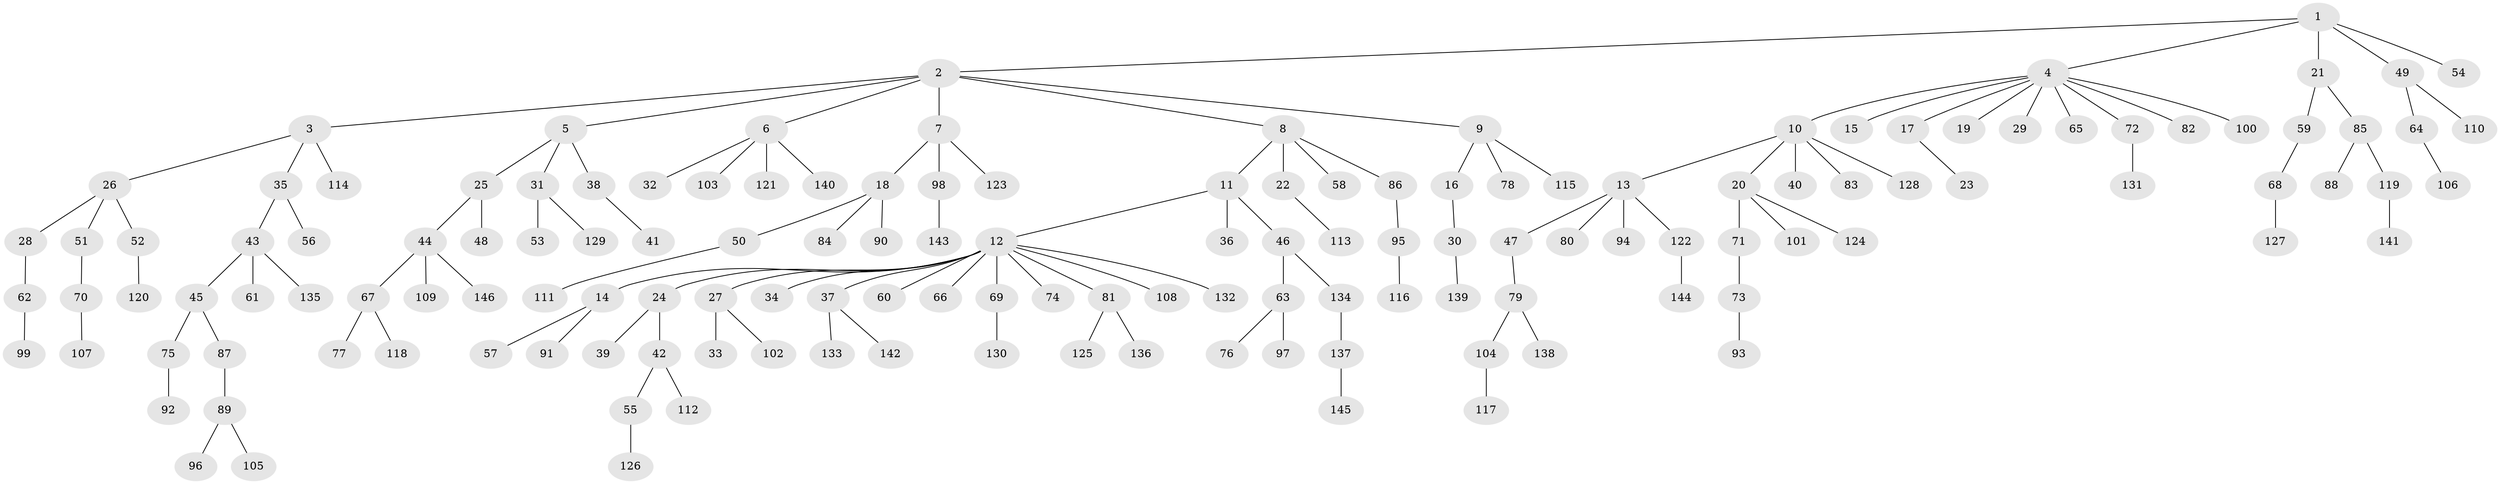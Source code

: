// coarse degree distribution, {9: 0.034482758620689655, 4: 0.034482758620689655, 2: 0.13793103448275862, 3: 0.017241379310344827, 16: 0.017241379310344827, 6: 0.017241379310344827, 1: 0.7241379310344828, 5: 0.017241379310344827}
// Generated by graph-tools (version 1.1) at 2025/19/03/04/25 18:19:21]
// undirected, 146 vertices, 145 edges
graph export_dot {
graph [start="1"]
  node [color=gray90,style=filled];
  1;
  2;
  3;
  4;
  5;
  6;
  7;
  8;
  9;
  10;
  11;
  12;
  13;
  14;
  15;
  16;
  17;
  18;
  19;
  20;
  21;
  22;
  23;
  24;
  25;
  26;
  27;
  28;
  29;
  30;
  31;
  32;
  33;
  34;
  35;
  36;
  37;
  38;
  39;
  40;
  41;
  42;
  43;
  44;
  45;
  46;
  47;
  48;
  49;
  50;
  51;
  52;
  53;
  54;
  55;
  56;
  57;
  58;
  59;
  60;
  61;
  62;
  63;
  64;
  65;
  66;
  67;
  68;
  69;
  70;
  71;
  72;
  73;
  74;
  75;
  76;
  77;
  78;
  79;
  80;
  81;
  82;
  83;
  84;
  85;
  86;
  87;
  88;
  89;
  90;
  91;
  92;
  93;
  94;
  95;
  96;
  97;
  98;
  99;
  100;
  101;
  102;
  103;
  104;
  105;
  106;
  107;
  108;
  109;
  110;
  111;
  112;
  113;
  114;
  115;
  116;
  117;
  118;
  119;
  120;
  121;
  122;
  123;
  124;
  125;
  126;
  127;
  128;
  129;
  130;
  131;
  132;
  133;
  134;
  135;
  136;
  137;
  138;
  139;
  140;
  141;
  142;
  143;
  144;
  145;
  146;
  1 -- 2;
  1 -- 4;
  1 -- 21;
  1 -- 49;
  1 -- 54;
  2 -- 3;
  2 -- 5;
  2 -- 6;
  2 -- 7;
  2 -- 8;
  2 -- 9;
  3 -- 26;
  3 -- 35;
  3 -- 114;
  4 -- 10;
  4 -- 15;
  4 -- 17;
  4 -- 19;
  4 -- 29;
  4 -- 65;
  4 -- 72;
  4 -- 82;
  4 -- 100;
  5 -- 25;
  5 -- 31;
  5 -- 38;
  6 -- 32;
  6 -- 103;
  6 -- 121;
  6 -- 140;
  7 -- 18;
  7 -- 98;
  7 -- 123;
  8 -- 11;
  8 -- 22;
  8 -- 58;
  8 -- 86;
  9 -- 16;
  9 -- 78;
  9 -- 115;
  10 -- 13;
  10 -- 20;
  10 -- 40;
  10 -- 83;
  10 -- 128;
  11 -- 12;
  11 -- 36;
  11 -- 46;
  12 -- 14;
  12 -- 24;
  12 -- 27;
  12 -- 34;
  12 -- 37;
  12 -- 60;
  12 -- 66;
  12 -- 69;
  12 -- 74;
  12 -- 81;
  12 -- 108;
  12 -- 132;
  13 -- 47;
  13 -- 80;
  13 -- 94;
  13 -- 122;
  14 -- 57;
  14 -- 91;
  16 -- 30;
  17 -- 23;
  18 -- 50;
  18 -- 84;
  18 -- 90;
  20 -- 71;
  20 -- 101;
  20 -- 124;
  21 -- 59;
  21 -- 85;
  22 -- 113;
  24 -- 39;
  24 -- 42;
  25 -- 44;
  25 -- 48;
  26 -- 28;
  26 -- 51;
  26 -- 52;
  27 -- 33;
  27 -- 102;
  28 -- 62;
  30 -- 139;
  31 -- 53;
  31 -- 129;
  35 -- 43;
  35 -- 56;
  37 -- 133;
  37 -- 142;
  38 -- 41;
  42 -- 55;
  42 -- 112;
  43 -- 45;
  43 -- 61;
  43 -- 135;
  44 -- 67;
  44 -- 109;
  44 -- 146;
  45 -- 75;
  45 -- 87;
  46 -- 63;
  46 -- 134;
  47 -- 79;
  49 -- 64;
  49 -- 110;
  50 -- 111;
  51 -- 70;
  52 -- 120;
  55 -- 126;
  59 -- 68;
  62 -- 99;
  63 -- 76;
  63 -- 97;
  64 -- 106;
  67 -- 77;
  67 -- 118;
  68 -- 127;
  69 -- 130;
  70 -- 107;
  71 -- 73;
  72 -- 131;
  73 -- 93;
  75 -- 92;
  79 -- 104;
  79 -- 138;
  81 -- 125;
  81 -- 136;
  85 -- 88;
  85 -- 119;
  86 -- 95;
  87 -- 89;
  89 -- 96;
  89 -- 105;
  95 -- 116;
  98 -- 143;
  104 -- 117;
  119 -- 141;
  122 -- 144;
  134 -- 137;
  137 -- 145;
}

